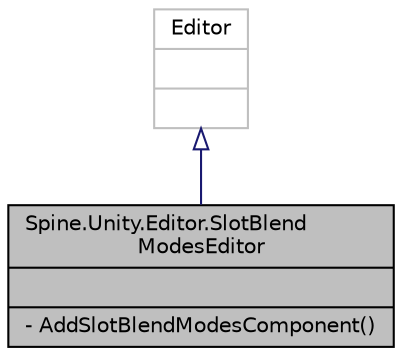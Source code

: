 digraph "Spine.Unity.Editor.SlotBlendModesEditor"
{
 // LATEX_PDF_SIZE
  edge [fontname="Helvetica",fontsize="10",labelfontname="Helvetica",labelfontsize="10"];
  node [fontname="Helvetica",fontsize="10",shape=record];
  Node1 [label="{Spine.Unity.Editor.SlotBlend\lModesEditor\n||- AddSlotBlendModesComponent()\l}",height=0.2,width=0.4,color="black", fillcolor="grey75", style="filled", fontcolor="black",tooltip=" "];
  Node2 -> Node1 [dir="back",color="midnightblue",fontsize="10",style="solid",arrowtail="onormal"];
  Node2 [label="{Editor\n||}",height=0.2,width=0.4,color="grey75", fillcolor="white", style="filled",tooltip=" "];
}
